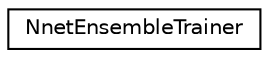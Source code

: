 digraph "Graphical Class Hierarchy"
{
  edge [fontname="Helvetica",fontsize="10",labelfontname="Helvetica",labelfontsize="10"];
  node [fontname="Helvetica",fontsize="10",shape=record];
  rankdir="LR";
  Node0 [label="NnetEnsembleTrainer",height=0.2,width=0.4,color="black", fillcolor="white", style="filled",URL="$classkaldi_1_1nnet2_1_1NnetEnsembleTrainer.html"];
}

